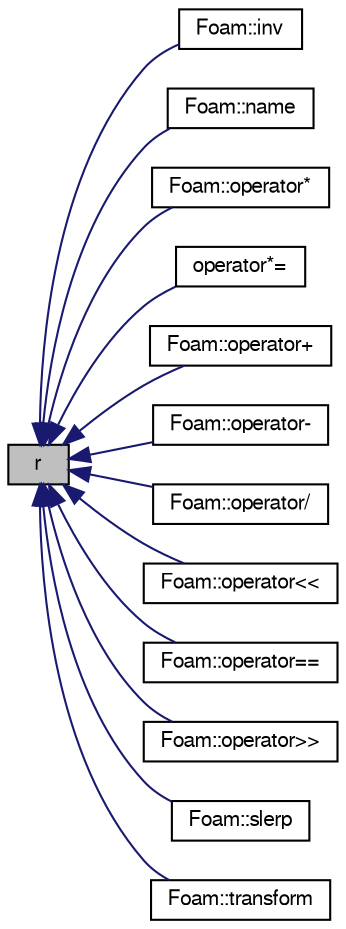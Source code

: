 digraph "r"
{
  bgcolor="transparent";
  edge [fontname="FreeSans",fontsize="10",labelfontname="FreeSans",labelfontsize="10"];
  node [fontname="FreeSans",fontsize="10",shape=record];
  rankdir="LR";
  Node1 [label="r",height=0.2,width=0.4,color="black", fillcolor="grey75", style="filled" fontcolor="black"];
  Node1 -> Node2 [dir="back",color="midnightblue",fontsize="10",style="solid",fontname="FreeSans"];
  Node2 [label="Foam::inv",height=0.2,width=0.4,color="black",URL="$a10237.html#a29454029112b143685743f62e092cd02",tooltip="Return the inverse of the given septernion. "];
  Node1 -> Node3 [dir="back",color="midnightblue",fontsize="10",style="solid",fontname="FreeSans"];
  Node3 [label="Foam::name",height=0.2,width=0.4,color="black",URL="$a10237.html#a135ca7ba0131b24638d4bf871d8e3a25",tooltip="Return a string representation of a septernion. "];
  Node1 -> Node4 [dir="back",color="midnightblue",fontsize="10",style="solid",fontname="FreeSans"];
  Node4 [label="Foam::operator*",height=0.2,width=0.4,color="black",URL="$a10237.html#a8c9064842f4c256da43719fff06fa462"];
  Node1 -> Node5 [dir="back",color="midnightblue",fontsize="10",style="solid",fontname="FreeSans"];
  Node5 [label="operator*=",height=0.2,width=0.4,color="black",URL="$a02209.html#a25df5e11aa286b67883f4025496729ab"];
  Node1 -> Node6 [dir="back",color="midnightblue",fontsize="10",style="solid",fontname="FreeSans"];
  Node6 [label="Foam::operator+",height=0.2,width=0.4,color="black",URL="$a10237.html#a61ed9d36aa02369fb98fe88d53677683"];
  Node1 -> Node7 [dir="back",color="midnightblue",fontsize="10",style="solid",fontname="FreeSans"];
  Node7 [label="Foam::operator-",height=0.2,width=0.4,color="black",URL="$a10237.html#a9c0208ce98f9ad6f022ce14f9e192d66"];
  Node1 -> Node8 [dir="back",color="midnightblue",fontsize="10",style="solid",fontname="FreeSans"];
  Node8 [label="Foam::operator/",height=0.2,width=0.4,color="black",URL="$a10237.html#a12cddf97e996921f5a96008f88fc3b76"];
  Node1 -> Node9 [dir="back",color="midnightblue",fontsize="10",style="solid",fontname="FreeSans"];
  Node9 [label="Foam::operator\<\<",height=0.2,width=0.4,color="black",URL="$a10237.html#af0f63017791b0eca60a35ff5c58e380d"];
  Node1 -> Node10 [dir="back",color="midnightblue",fontsize="10",style="solid",fontname="FreeSans"];
  Node10 [label="Foam::operator==",height=0.2,width=0.4,color="black",URL="$a10237.html#a3ede8d3eaac13eb5d2c2f3622970e87b"];
  Node1 -> Node11 [dir="back",color="midnightblue",fontsize="10",style="solid",fontname="FreeSans"];
  Node11 [label="Foam::operator\>\>",height=0.2,width=0.4,color="black",URL="$a10237.html#a9173f8a84227e1bf9b282ada0231ef39"];
  Node1 -> Node12 [dir="back",color="midnightblue",fontsize="10",style="solid",fontname="FreeSans"];
  Node12 [label="Foam::slerp",height=0.2,width=0.4,color="black",URL="$a10237.html#aff844207a9215bddc006930702973436",tooltip="Spherical linear interpolation of septernions. 0 for qa, 1 for qb. "];
  Node1 -> Node13 [dir="back",color="midnightblue",fontsize="10",style="solid",fontname="FreeSans"];
  Node13 [label="Foam::transform",height=0.2,width=0.4,color="black",URL="$a10237.html#acec6371e424477b49e780312678de07f",tooltip="Transform given vectorField with the given septernion. "];
}
